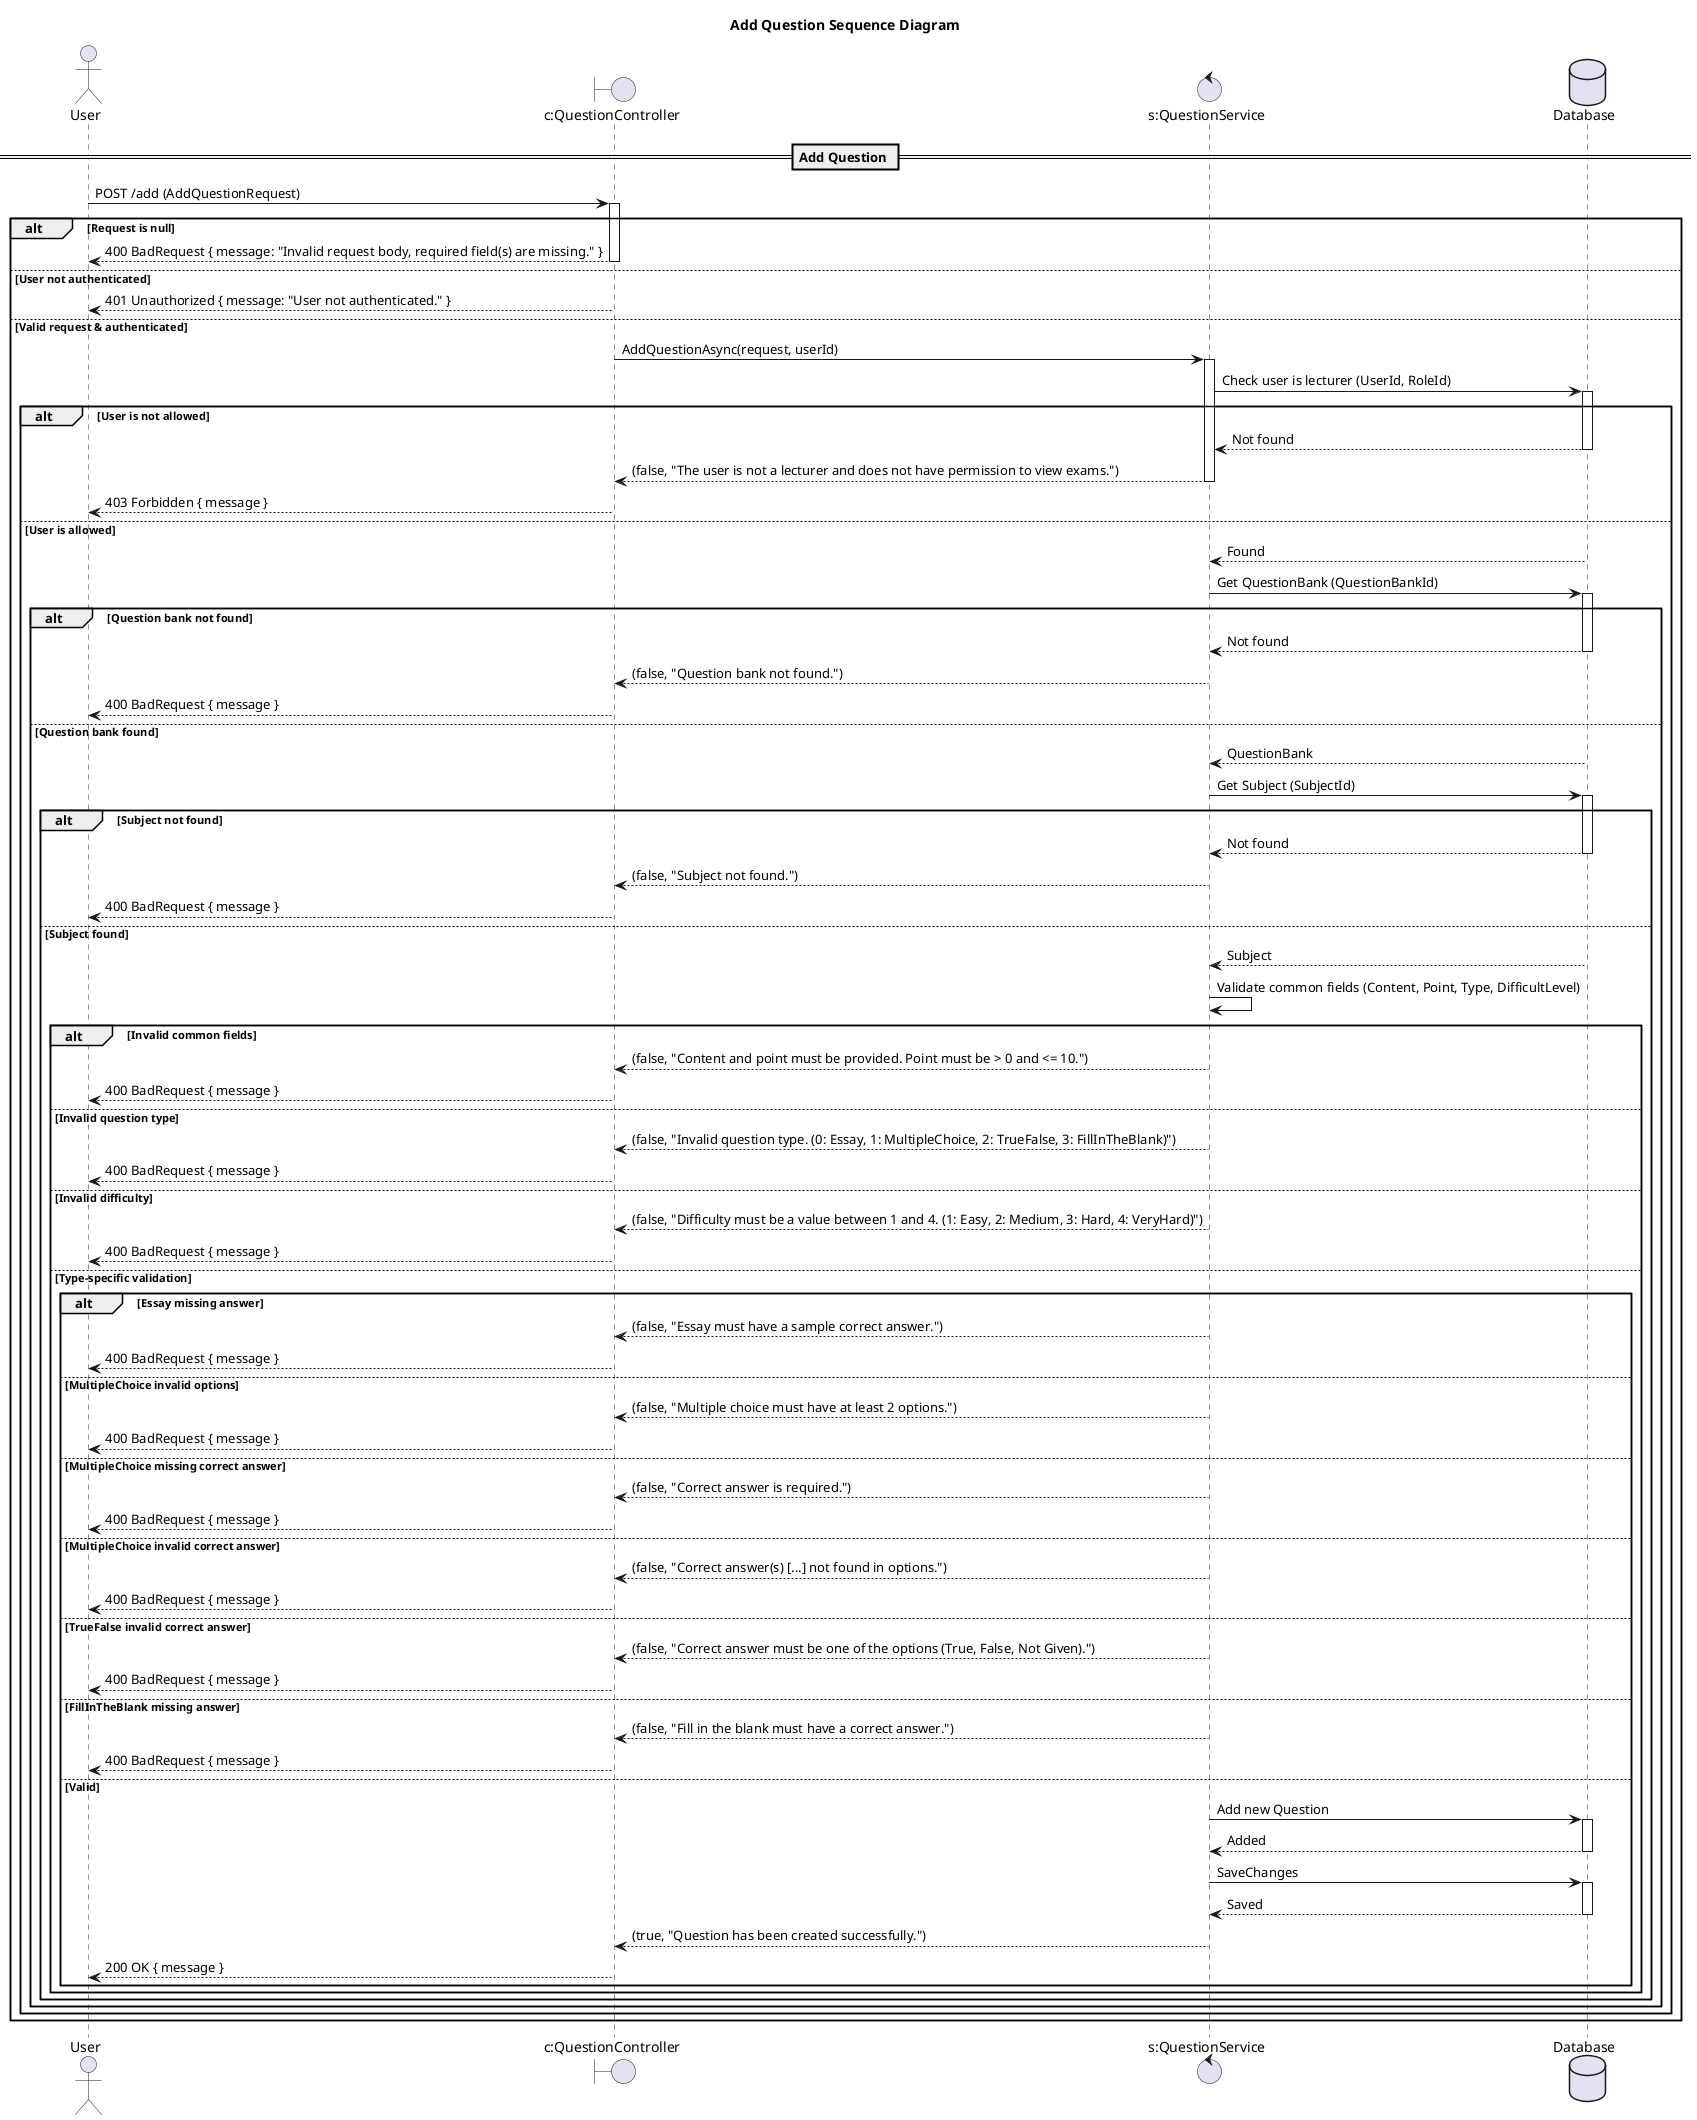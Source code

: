 @startuml

title Add Question Sequence Diagram

actor "User" as Client
boundary "c:QuestionController" as Controller
control "s:QuestionService" as Service
database "Database" as DB

== Add Question ==

Client -> Controller: POST /add (AddQuestionRequest)
activate Controller

alt Request is null
    Controller --> Client: 400 BadRequest { message: "Invalid request body, required field(s) are missing." }
    deactivate Controller
else User not authenticated
    Controller --> Client: 401 Unauthorized { message: "User not authenticated." }
    deactivate Controller
else Valid request & authenticated
    Controller -> Service: AddQuestionAsync(request, userId)
    activate Service

    Service -> DB: Check user is lecturer (UserId, RoleId)
    activate DB
    alt User is not allowed
        DB --> Service: Not found
        deactivate DB
        Service --> Controller: (false, "The user is not a lecturer and does not have permission to view exams.")
        deactivate Service
        Controller --> Client: 403 Forbidden { message }
        deactivate Controller
    else User is allowed
        DB --> Service: Found
        deactivate DB

        Service -> DB: Get QuestionBank (QuestionBankId)
        activate DB
        alt Question bank not found
            DB --> Service: Not found
            deactivate DB
            Service --> Controller: (false, "Question bank not found.")
            deactivate Service
            Controller --> Client: 400 BadRequest { message }
            deactivate Controller
        else Question bank found
            DB --> Service: QuestionBank
            deactivate DB

            Service -> DB: Get Subject (SubjectId)
            activate DB
            alt Subject not found
                DB --> Service: Not found
                deactivate DB
                Service --> Controller: (false, "Subject not found.")
                deactivate Service
                Controller --> Client: 400 BadRequest { message }
                deactivate Controller
            else Subject found
                DB --> Service: Subject
                deactivate DB

                Service -> Service: Validate common fields (Content, Point, Type, DifficultLevel)
                alt Invalid common fields
                    Service --> Controller: (false, "Content and point must be provided. Point must be > 0 and <= 10.")
                    deactivate Service
                    Controller --> Client: 400 BadRequest { message }
                    deactivate Controller
                else Invalid question type
                    Service --> Controller: (false, "Invalid question type. (0: Essay, 1: MultipleChoice, 2: TrueFalse, 3: FillInTheBlank)")
                    deactivate Service
                    Controller --> Client: 400 BadRequest { message }
                    deactivate Controller
                else Invalid difficulty
                    Service --> Controller: (false, "Difficulty must be a value between 1 and 4. (1: Easy, 2: Medium, 3: Hard, 4: VeryHard)")
                    deactivate Service
                    Controller --> Client: 400 BadRequest { message }
                    deactivate Controller
                else Type-specific validation
                    alt Essay missing answer
                        Service --> Controller: (false, "Essay must have a sample correct answer.")
                        deactivate Service
                        Controller --> Client: 400 BadRequest { message }
                        deactivate Controller
                    else MultipleChoice invalid options
                        Service --> Controller: (false, "Multiple choice must have at least 2 options.")
                        deactivate Service
                        Controller --> Client: 400 BadRequest { message }
                        deactivate Controller
                    else MultipleChoice missing correct answer
                        Service --> Controller: (false, "Correct answer is required.")
                        deactivate Service
                        Controller --> Client: 400 BadRequest { message }
                        deactivate Controller
                    else MultipleChoice invalid correct answer
                        Service --> Controller: (false, "Correct answer(s) [...] not found in options.")
                        deactivate Service
                        Controller --> Client: 400 BadRequest { message }
                        deactivate Controller
                    else TrueFalse invalid correct answer
                        Service --> Controller: (false, "Correct answer must be one of the options (True, False, Not Given).")
                        deactivate Service
                        Controller --> Client: 400 BadRequest { message }
                        deactivate Controller
                    else FillInTheBlank missing answer
                        Service --> Controller: (false, "Fill in the blank must have a correct answer.")
                        deactivate Service
                        Controller --> Client: 400 BadRequest { message }
                        deactivate Controller
                    else Valid
                        Service -> DB: Add new Question
                        activate DB
                        DB --> Service: Added
                        deactivate DB
                        Service -> DB: SaveChanges
                        activate DB
                        DB --> Service: Saved
                        deactivate DB
                        Service --> Controller: (true, "Question has been created successfully.")
                        deactivate Service
                        Controller --> Client: 200 OK { message }
                        deactivate Controller
                    end alt
                end alt
            end alt
        end alt
    end alt
end alt

@enduml 
